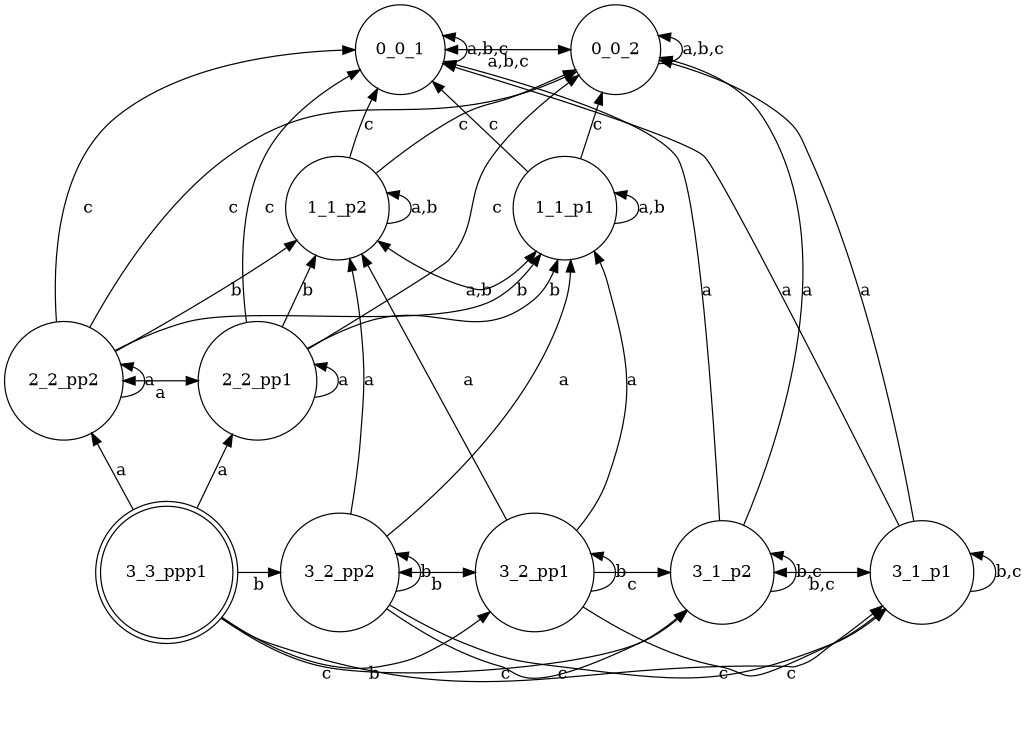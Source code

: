 digraph K_structure{
	rankdir=BT;
	size="8,5"

//WORLDS List:
	node [shape = circle] "0_0_1";
	node [shape = circle] "0_0_2";
	node [shape = circle] "1_1_p2";
	node [shape = circle] "1_1_p1";
	node [shape = circle] "2_2_pp2";
	node [shape = circle] "2_2_pp1";
	node [shape = doublecircle] "3_3_ppp1";
	node [shape = circle] "3_1_p1";
	node [shape = circle] "3_1_p2";
	node [shape = circle] "3_2_pp1";
	node [shape = circle] "3_2_pp2";

//RANKS List:
	{rank = same; "0_0_1"; "0_0_2"};
	{rank = same; "1_1_p1"; "1_1_p2"};
	{rank = same; "2_2_pp1"; "2_2_pp2"};
	{rank = same; "3_1_p1"; "3_1_p2"; "3_2_pp1"; "3_2_pp2"; "3_3_ppp1"};

//EDGES List:
	"0_0_1" -> "0_0_1" [label="a,b,c"];
	"0_0_2" -> "0_0_2" [label="a,b,c"];
	"1_1_p1" -> "0_0_1" [label="c"];
	"1_1_p1" -> "0_0_2" [label="c"];
	"1_1_p2" -> "0_0_1" [label="c"];
	"1_1_p2" -> "0_0_2" [label="c"];
	"1_1_p1" -> "1_1_p1" [label="a,b"];
	"1_1_p2" -> "1_1_p2" [label="a,b"];
	"2_2_pp1" -> "1_1_p1" [label="b"];
	"2_2_pp1" -> "1_1_p2" [label="b"];
	"2_2_pp1" -> "0_0_1" [label="c"];
	"2_2_pp1" -> "0_0_2" [label="c"];
	"2_2_pp2" -> "1_1_p1" [label="b"];
	"2_2_pp2" -> "1_1_p2" [label="b"];
	"2_2_pp2" -> "0_0_1" [label="c"];
	"2_2_pp2" -> "0_0_2" [label="c"];
	"2_2_pp1" -> "2_2_pp1" [label="a"];
	"2_2_pp2" -> "2_2_pp2" [label="a"];
	"3_3_ppp1" -> "2_2_pp1" [label="a"];
	"3_3_ppp1" -> "2_2_pp2" [label="a"];
	"3_1_p1" -> "0_0_1" [label="a"];
	"3_1_p1" -> "0_0_2" [label="a"];
	"3_1_p2" -> "0_0_1" [label="a"];
	"3_1_p2" -> "0_0_2" [label="a"];
	"3_2_pp1" -> "1_1_p1" [label="a"];
	"3_2_pp1" -> "1_1_p2" [label="a"];
	"3_2_pp2" -> "1_1_p1" [label="a"];
	"3_2_pp2" -> "1_1_p2" [label="a"];
	"3_2_pp2" -> "3_1_p1" [label="c"];
	"3_2_pp1" -> "3_1_p1" [label="c"];
	"3_1_p1" -> "3_1_p1" [label="b,c"];
	"3_3_ppp1" -> "3_1_p1" [label="c"];
	"3_2_pp2" -> "3_1_p2" [label="c"];
	"3_2_pp1" -> "3_1_p2" [label="c"];
	"3_1_p2" -> "3_1_p2" [label="b,c"];
	"3_3_ppp1" -> "3_1_p2" [label="c"];
	"3_2_pp1" -> "3_2_pp1" [label="b"];
	"3_3_ppp1" -> "3_2_pp1" [label="b"];
	"3_2_pp2" -> "3_2_pp2" [label="b"];
	"3_3_ppp1" -> "3_2_pp2" [label="b"];
	"0_0_1" -> "0_0_2" [dir=both label="a,b,c"];
	"1_1_p2" -> "1_1_p1" [dir=both label="a,b"];
	"2_2_pp2" -> "2_2_pp1" [dir=both label="a"];
	"3_1_p2" -> "3_1_p1" [dir=both label="b,c"];
	"3_2_pp2" -> "3_2_pp1" [dir=both label="b"];
}

